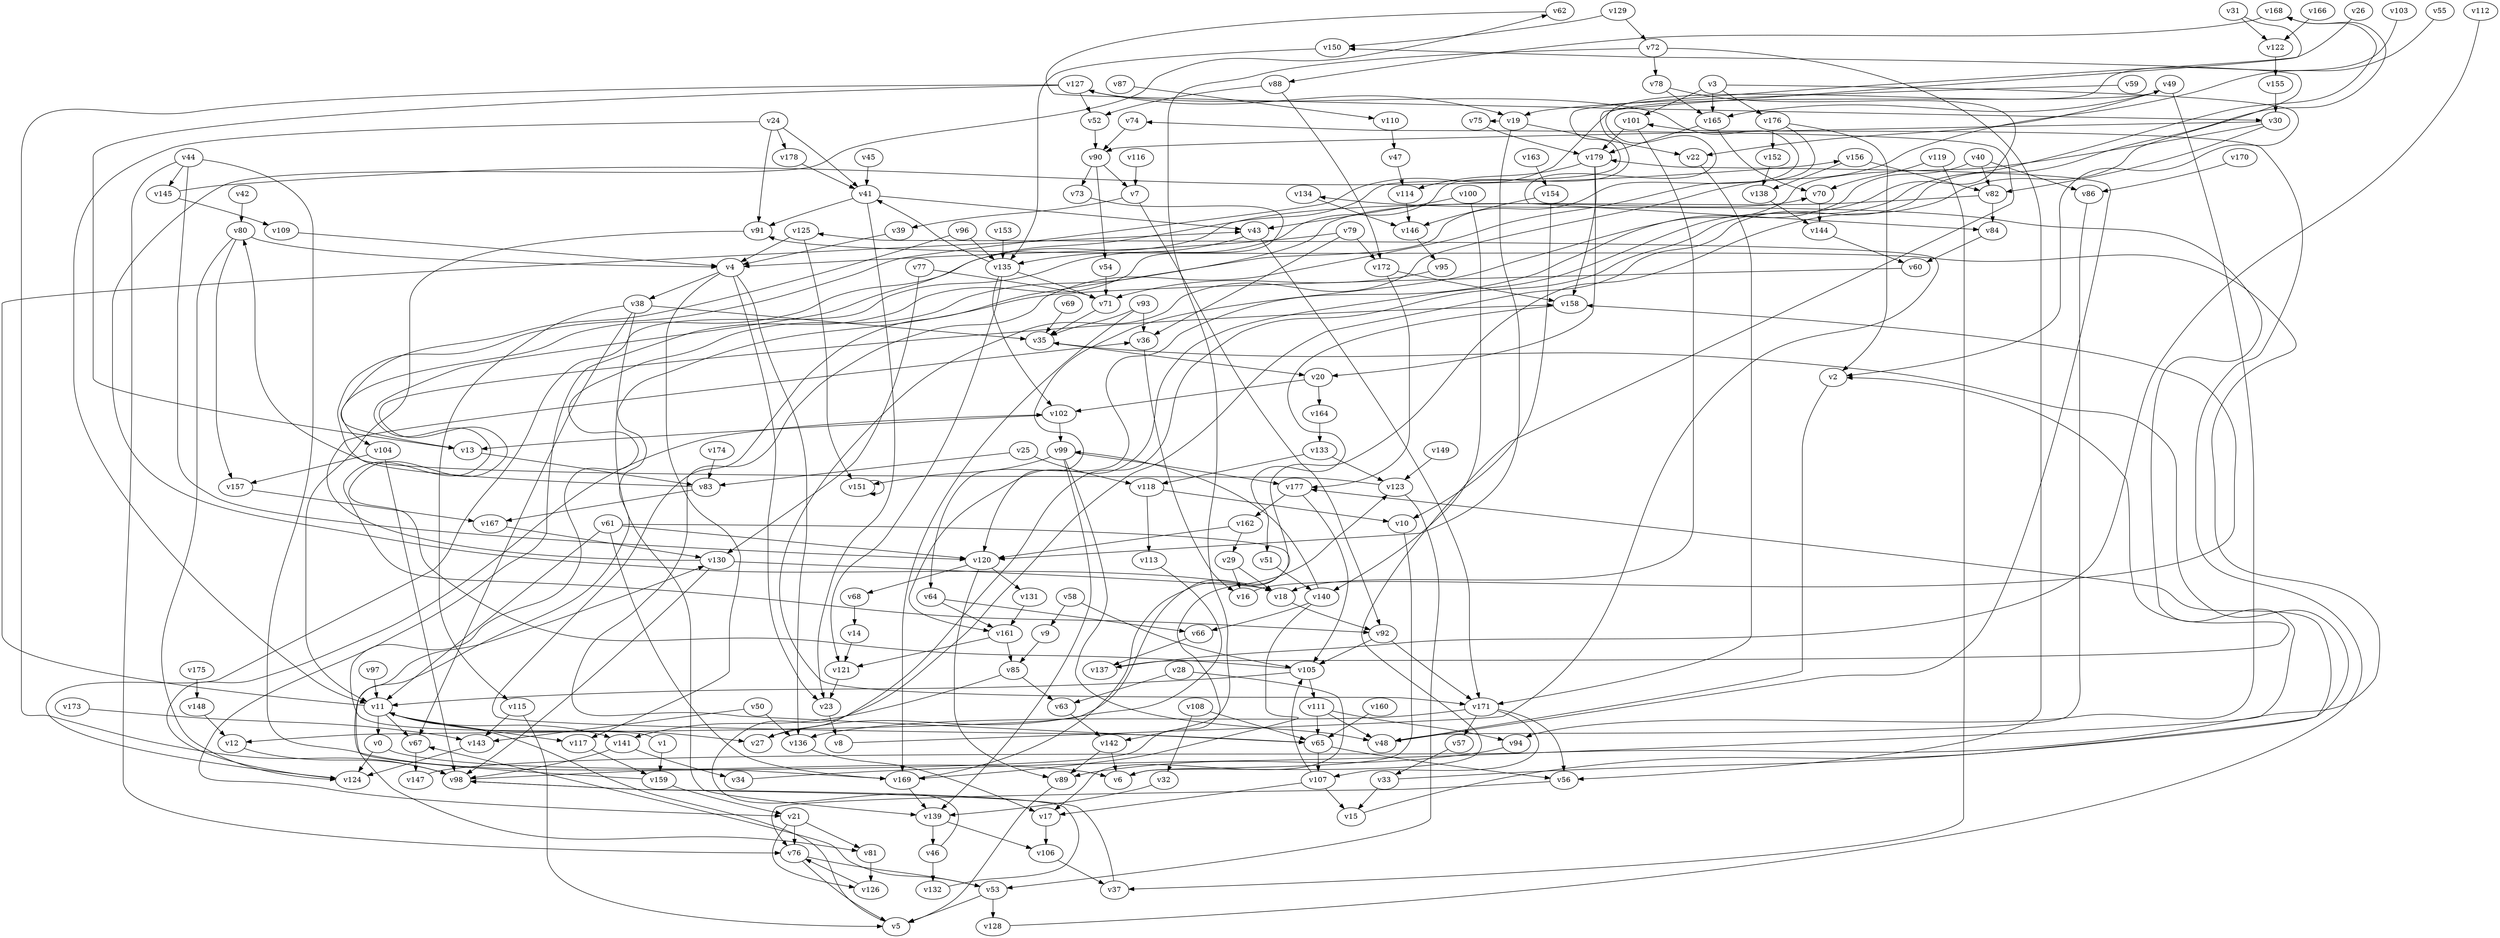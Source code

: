 // Benchmark game 268 - 180 vertices
// time_bound: 50
// targets: v158
digraph G {
    v0 [name="v0", player=0];
    v1 [name="v1", player=0];
    v2 [name="v2", player=0];
    v3 [name="v3", player=1];
    v4 [name="v4", player=0];
    v5 [name="v5", player=0];
    v6 [name="v6", player=1];
    v7 [name="v7", player=0];
    v8 [name="v8", player=0];
    v9 [name="v9", player=1];
    v10 [name="v10", player=0];
    v11 [name="v11", player=0];
    v12 [name="v12", player=1];
    v13 [name="v13", player=0];
    v14 [name="v14", player=0];
    v15 [name="v15", player=1];
    v16 [name="v16", player=1];
    v17 [name="v17", player=1];
    v18 [name="v18", player=0];
    v19 [name="v19", player=1];
    v20 [name="v20", player=0];
    v21 [name="v21", player=1];
    v22 [name="v22", player=0];
    v23 [name="v23", player=0];
    v24 [name="v24", player=0];
    v25 [name="v25", player=0];
    v26 [name="v26", player=0];
    v27 [name="v27", player=0];
    v28 [name="v28", player=0];
    v29 [name="v29", player=0];
    v30 [name="v30", player=0];
    v31 [name="v31", player=0];
    v32 [name="v32", player=0];
    v33 [name="v33", player=1];
    v34 [name="v34", player=1];
    v35 [name="v35", player=0];
    v36 [name="v36", player=1];
    v37 [name="v37", player=0];
    v38 [name="v38", player=1];
    v39 [name="v39", player=0];
    v40 [name="v40", player=1];
    v41 [name="v41", player=1];
    v42 [name="v42", player=0];
    v43 [name="v43", player=1];
    v44 [name="v44", player=1];
    v45 [name="v45", player=1];
    v46 [name="v46", player=1];
    v47 [name="v47", player=0];
    v48 [name="v48", player=1];
    v49 [name="v49", player=1];
    v50 [name="v50", player=0];
    v51 [name="v51", player=1];
    v52 [name="v52", player=0];
    v53 [name="v53", player=0];
    v54 [name="v54", player=0];
    v55 [name="v55", player=1];
    v56 [name="v56", player=1];
    v57 [name="v57", player=1];
    v58 [name="v58", player=0];
    v59 [name="v59", player=0];
    v60 [name="v60", player=1];
    v61 [name="v61", player=0];
    v62 [name="v62", player=0];
    v63 [name="v63", player=1];
    v64 [name="v64", player=1];
    v65 [name="v65", player=1];
    v66 [name="v66", player=0];
    v67 [name="v67", player=1];
    v68 [name="v68", player=1];
    v69 [name="v69", player=0];
    v70 [name="v70", player=0];
    v71 [name="v71", player=0];
    v72 [name="v72", player=0];
    v73 [name="v73", player=0];
    v74 [name="v74", player=0];
    v75 [name="v75", player=1];
    v76 [name="v76", player=1];
    v77 [name="v77", player=0];
    v78 [name="v78", player=0];
    v79 [name="v79", player=1];
    v80 [name="v80", player=0];
    v81 [name="v81", player=0];
    v82 [name="v82", player=0];
    v83 [name="v83", player=0];
    v84 [name="v84", player=0];
    v85 [name="v85", player=0];
    v86 [name="v86", player=0];
    v87 [name="v87", player=0];
    v88 [name="v88", player=0];
    v89 [name="v89", player=0];
    v90 [name="v90", player=0];
    v91 [name="v91", player=1];
    v92 [name="v92", player=1];
    v93 [name="v93", player=0];
    v94 [name="v94", player=0];
    v95 [name="v95", player=1];
    v96 [name="v96", player=0];
    v97 [name="v97", player=1];
    v98 [name="v98", player=0];
    v99 [name="v99", player=1];
    v100 [name="v100", player=1];
    v101 [name="v101", player=0];
    v102 [name="v102", player=1];
    v103 [name="v103", player=0];
    v104 [name="v104", player=1];
    v105 [name="v105", player=1];
    v106 [name="v106", player=1];
    v107 [name="v107", player=1];
    v108 [name="v108", player=1];
    v109 [name="v109", player=0];
    v110 [name="v110", player=0];
    v111 [name="v111", player=1];
    v112 [name="v112", player=1];
    v113 [name="v113", player=1];
    v114 [name="v114", player=1];
    v115 [name="v115", player=0];
    v116 [name="v116", player=1];
    v117 [name="v117", player=1];
    v118 [name="v118", player=0];
    v119 [name="v119", player=0];
    v120 [name="v120", player=0];
    v121 [name="v121", player=0];
    v122 [name="v122", player=1];
    v123 [name="v123", player=0];
    v124 [name="v124", player=0];
    v125 [name="v125", player=1];
    v126 [name="v126", player=0];
    v127 [name="v127", player=1];
    v128 [name="v128", player=1];
    v129 [name="v129", player=0];
    v130 [name="v130", player=1];
    v131 [name="v131", player=1];
    v132 [name="v132", player=1];
    v133 [name="v133", player=0];
    v134 [name="v134", player=1];
    v135 [name="v135", player=0];
    v136 [name="v136", player=0];
    v137 [name="v137", player=1];
    v138 [name="v138", player=0];
    v139 [name="v139", player=1];
    v140 [name="v140", player=0];
    v141 [name="v141", player=0];
    v142 [name="v142", player=1];
    v143 [name="v143", player=0];
    v144 [name="v144", player=0];
    v145 [name="v145", player=0];
    v146 [name="v146", player=0];
    v147 [name="v147", player=1];
    v148 [name="v148", player=0];
    v149 [name="v149", player=0];
    v150 [name="v150", player=0];
    v151 [name="v151", player=0];
    v152 [name="v152", player=0];
    v153 [name="v153", player=1];
    v154 [name="v154", player=1];
    v155 [name="v155", player=1];
    v156 [name="v156", player=0];
    v157 [name="v157", player=1];
    v158 [name="v158", player=1, target=1];
    v159 [name="v159", player=0];
    v160 [name="v160", player=0];
    v161 [name="v161", player=0];
    v162 [name="v162", player=1];
    v163 [name="v163", player=0];
    v164 [name="v164", player=0];
    v165 [name="v165", player=1];
    v166 [name="v166", player=1];
    v167 [name="v167", player=1];
    v168 [name="v168", player=1];
    v169 [name="v169", player=1];
    v170 [name="v170", player=1];
    v171 [name="v171", player=1];
    v172 [name="v172", player=0];
    v173 [name="v173", player=0];
    v174 [name="v174", player=0];
    v175 [name="v175", player=0];
    v176 [name="v176", player=0];
    v177 [name="v177", player=0];
    v178 [name="v178", player=0];
    v179 [name="v179", player=0];

    v0 -> v124;
    v1 -> v70 [constraint="t < 9"];
    v2 -> v48;
    v3 -> v2 [constraint="t < 13"];
    v4 -> v38;
    v5 -> v11 [constraint="t mod 5 == 3"];
    v6 -> v74 [constraint="t < 7"];
    v7 -> v39;
    v8 -> v125 [constraint="t mod 2 == 0"];
    v9 -> v85;
    v10 -> v6;
    v11 -> v43 [constraint="t >= 5"];
    v12 -> v98;
    v13 -> v83;
    v14 -> v121;
    v15 -> v177 [constraint="t mod 3 == 0"];
    v16 -> v158 [constraint="t mod 5 == 0"];
    v17 -> v106;
    v18 -> v62 [constraint="t mod 3 == 2"];
    v19 -> v75 [constraint="t < 11"];
    v20 -> v102;
    v21 -> v126 [constraint="t mod 3 == 0"];
    v22 -> v171;
    v23 -> v8;
    v24 -> v178;
    v25 -> v118;
    v26 -> v92 [constraint="t mod 5 == 2"];
    v27 -> v168 [constraint="t >= 2"];
    v28 -> v17 [constraint="t >= 2"];
    v29 -> v18;
    v30 -> v120 [constraint="t >= 5"];
    v31 -> v124 [constraint="t mod 4 == 3"];
    v32 -> v139;
    v33 -> v35 [constraint="t mod 3 == 2"];
    v34 -> v134 [constraint="t >= 2"];
    v35 -> v20;
    v36 -> v16;
    v37 -> v98 [constraint="t < 13"];
    v38 -> v115;
    v39 -> v4;
    v40 -> v64 [constraint="t < 9"];
    v41 -> v23;
    v42 -> v80;
    v43 -> v135;
    v44 -> v76;
    v45 -> v41;
    v46 -> v168 [constraint="t >= 4"];
    v47 -> v114;
    v48 -> v179 [constraint="t < 13"];
    v49 -> v94;
    v50 -> v136;
    v51 -> v140;
    v52 -> v90;
    v53 -> v67 [constraint="t >= 1"];
    v54 -> v71;
    v55 -> v171 [constraint="t < 10"];
    v56 -> v76 [constraint="t mod 4 == 3"];
    v57 -> v33;
    v58 -> v105;
    v59 -> v19;
    v60 -> v81 [constraint="t mod 3 == 0"];
    v61 -> v12 [constraint="t mod 3 == 0"];
    v62 -> v30 [constraint="t mod 5 == 2"];
    v63 -> v142;
    v64 -> v161;
    v65 -> v127 [constraint="t >= 3"];
    v66 -> v137;
    v67 -> v147;
    v68 -> v14;
    v69 -> v35;
    v70 -> v144;
    v71 -> v35;
    v72 -> v78;
    v73 -> v21 [constraint="t mod 2 == 0"];
    v74 -> v90;
    v75 -> v179;
    v76 -> v5;
    v77 -> v130;
    v78 -> v161 [constraint="t mod 3 == 2"];
    v79 -> v172;
    v80 -> v124;
    v81 -> v126;
    v82 -> v104 [constraint="t mod 5 == 4"];
    v83 -> v49 [constraint="t mod 4 == 3"];
    v84 -> v60;
    v85 -> v63;
    v86 -> v48;
    v87 -> v110;
    v88 -> v52;
    v89 -> v5;
    v90 -> v73;
    v91 -> v11;
    v92 -> v171;
    v93 -> v36;
    v94 -> v89;
    v95 -> v71;
    v96 -> v13 [constraint="t >= 2"];
    v97 -> v11;
    v98 -> v123 [constraint="t < 7"];
    v99 -> v151;
    v100 -> v43;
    v101 -> v18;
    v102 -> v13;
    v103 -> v84 [constraint="t < 12"];
    v104 -> v98;
    v105 -> v158 [constraint="t mod 2 == 0"];
    v106 -> v37;
    v107 -> v17;
    v108 -> v32;
    v109 -> v4;
    v110 -> v47;
    v111 -> v94;
    v112 -> v137 [constraint="t >= 4"];
    v113 -> v27;
    v114 -> v146;
    v115 -> v5;
    v116 -> v7;
    v117 -> v159;
    v118 -> v10;
    v119 -> v37;
    v120 -> v68 [constraint="t >= 4"];
    v121 -> v23;
    v122 -> v155;
    v123 -> v80;
    v124 -> v102 [constraint="t >= 3"];
    v125 -> v151;
    v126 -> v76 [constraint="t < 9"];
    v127 -> v13;
    v128 -> v101 [constraint="t >= 3"];
    v129 -> v72;
    v130 -> v36 [constraint="t mod 5 == 4"];
    v131 -> v161;
    v132 -> v98 [constraint="t >= 5"];
    v133 -> v118;
    v134 -> v146;
    v135 -> v41;
    v136 -> v17;
    v137 -> v2 [constraint="t mod 4 == 2"];
    v138 -> v144;
    v139 -> v46;
    v140 -> v99 [constraint="t mod 4 == 0"];
    v141 -> v34;
    v142 -> v89;
    v143 -> v124;
    v144 -> v60;
    v145 -> v156 [constraint="t mod 5 == 3"];
    v146 -> v95;
    v147 -> v91 [constraint="t < 11"];
    v148 -> v12;
    v149 -> v123;
    v150 -> v135;
    v151 -> v151;
    v152 -> v138;
    v153 -> v135;
    v154 -> v10;
    v155 -> v30;
    v156 -> v138;
    v157 -> v167;
    v158 -> v51 [constraint="t < 9"];
    v159 -> v130 [constraint="t mod 3 == 2"];
    v160 -> v65;
    v161 -> v121;
    v162 -> v120;
    v163 -> v154;
    v164 -> v133;
    v165 -> v70;
    v166 -> v122;
    v167 -> v130;
    v168 -> v88 [constraint="t >= 1"];
    v169 -> v150 [constraint="t < 6"];
    v170 -> v86;
    v171 -> v107;
    v172 -> v158;
    v173 -> v143;
    v174 -> v83;
    v175 -> v148;
    v176 -> v65 [constraint="t >= 1"];
    v177 -> v162;
    v178 -> v41;
    v179 -> v20;
    v171 -> v136;
    v31 -> v122;
    v3 -> v176;
    v118 -> v113;
    v30 -> v90;
    v7 -> v92;
    v77 -> v71;
    v139 -> v106;
    v135 -> v121;
    v179 -> v158;
    v61 -> v169;
    v38 -> v35;
    v19 -> v120;
    v111 -> v65;
    v127 -> v98;
    v4 -> v136;
    v107 -> v105;
    v88 -> v172;
    v176 -> v152;
    v25 -> v83;
    v79 -> v36;
    v49 -> v22;
    v3 -> v101;
    v133 -> v123;
    v53 -> v128;
    v96 -> v135;
    v61 -> v11;
    v119 -> v70;
    v0 -> v169;
    v102 -> v99;
    v24 -> v11;
    v135 -> v102;
    v176 -> v2;
    v72 -> v142;
    v38 -> v67;
    v105 -> v111;
    v11 -> v0;
    v21 -> v76;
    v82 -> v84;
    v19 -> v22;
    v90 -> v7;
    v78 -> v165;
    v11 -> v117;
    v177 -> v105;
    v49 -> v165;
    v24 -> v91;
    v101 -> v179;
    v85 -> v141;
    v140 -> v169;
    v4 -> v117;
    v50 -> v143;
    v111 -> v48;
    v65 -> v56;
    v142 -> v6;
    v83 -> v167;
    v99 -> v139;
    v53 -> v5;
    v92 -> v105;
    v41 -> v91;
    v141 -> v98;
    v140 -> v66;
    v43 -> v171;
    v61 -> v120;
    v11 -> v141;
    v40 -> v86;
    v44 -> v145;
    v130 -> v98;
    v108 -> v65;
    v58 -> v9;
    v127 -> v19;
    v172 -> v177;
    v104 -> v157;
    v171 -> v57;
    v38 -> v139;
    v120 -> v131;
    v18 -> v92;
    v100 -> v140;
    v125 -> v4;
    v154 -> v146;
    v105 -> v11;
    v156 -> v82;
    v93 -> v35;
    v99 -> v177;
    v130 -> v18;
    v41 -> v43;
    v44 -> v120;
    v165 -> v179;
    v79 -> v4;
    v76 -> v53;
    v80 -> v157;
    v123 -> v53;
    v99 -> v48;
    v115 -> v143;
    v33 -> v15;
    v20 -> v164;
    v44 -> v6;
    v28 -> v63;
    v127 -> v52;
    v135 -> v71;
    v21 -> v81;
    v64 -> v66;
    v179 -> v114;
    v30 -> v82;
    v4 -> v23;
    v129 -> v150;
    v93 -> v169;
    v1 -> v159;
    v90 -> v54;
    v29 -> v16;
    v161 -> v85;
    v11 -> v27;
    v169 -> v139;
    v159 -> v21;
    v145 -> v109;
    v24 -> v41;
    v107 -> v15;
    v171 -> v56;
    v65 -> v107;
    v80 -> v4;
    v120 -> v89;
    v72 -> v56;
    v46 -> v132;
    v11 -> v67;
    v40 -> v82;
    v3 -> v165;
    v162 -> v29;
}
